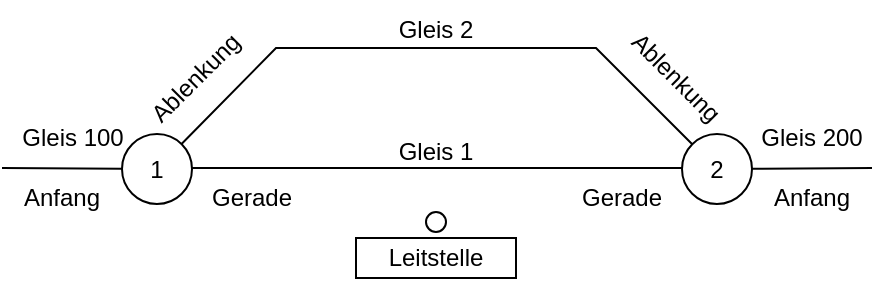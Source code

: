 <mxfile version="24.0.3" type="github">
  <diagram name="Page-1" id="6gWPEMETjJz6Jln8jHfX">
    <mxGraphModel dx="2058" dy="1103" grid="1" gridSize="10" guides="1" tooltips="1" connect="1" arrows="1" fold="1" page="1" pageScale="1" pageWidth="850" pageHeight="1100" math="0" shadow="0">
      <root>
        <mxCell id="0" />
        <mxCell id="1" parent="0" />
        <mxCell id="sM3u0f4Afnb12L3-TfQ_-14" value="Anfang" style="text;html=1;align=center;verticalAlign=middle;whiteSpace=wrap;rounded=0;" parent="1" vertex="1">
          <mxGeometry x="378" y="88" width="60" height="30" as="geometry" />
        </mxCell>
        <mxCell id="sM3u0f4Afnb12L3-TfQ_-10" value="Anfang" style="text;html=1;align=center;verticalAlign=middle;whiteSpace=wrap;rounded=0;" parent="1" vertex="1">
          <mxGeometry x="3" y="88" width="60" height="30" as="geometry" />
        </mxCell>
        <mxCell id="sM3u0f4Afnb12L3-TfQ_-1" value="" style="endArrow=none;html=1;rounded=0;" parent="1" edge="1">
          <mxGeometry width="50" height="50" relative="1" as="geometry">
            <mxPoint x="98" y="88" as="sourcePoint" />
            <mxPoint x="343" y="88" as="targetPoint" />
          </mxGeometry>
        </mxCell>
        <mxCell id="sM3u0f4Afnb12L3-TfQ_-2" value="" style="endArrow=none;html=1;rounded=0;" parent="1" source="sM3u0f4Afnb12L3-TfQ_-6" target="sM3u0f4Afnb12L3-TfQ_-7" edge="1">
          <mxGeometry width="50" height="50" relative="1" as="geometry">
            <mxPoint x="100" y="68" as="sourcePoint" />
            <mxPoint x="340" y="68" as="targetPoint" />
            <Array as="points">
              <mxPoint x="140" y="28" />
              <mxPoint x="300" y="28" />
            </Array>
          </mxGeometry>
        </mxCell>
        <mxCell id="sM3u0f4Afnb12L3-TfQ_-3" value="" style="endArrow=none;html=1;rounded=0;exitX=0;exitY=0;exitDx=0;exitDy=0;" parent="1" source="sM3u0f4Afnb12L3-TfQ_-10" target="sM3u0f4Afnb12L3-TfQ_-6" edge="1">
          <mxGeometry width="50" height="50" relative="1" as="geometry">
            <mxPoint x="40" y="88" as="sourcePoint" />
            <mxPoint x="40" y="88" as="targetPoint" />
          </mxGeometry>
        </mxCell>
        <mxCell id="sM3u0f4Afnb12L3-TfQ_-4" value="" style="endArrow=none;html=1;rounded=0;entryX=1;entryY=0;entryDx=0;entryDy=0;" parent="1" source="sM3u0f4Afnb12L3-TfQ_-7" target="sM3u0f4Afnb12L3-TfQ_-14" edge="1">
          <mxGeometry width="50" height="50" relative="1" as="geometry">
            <mxPoint x="410" y="86" as="sourcePoint" />
            <mxPoint x="400" y="88" as="targetPoint" />
          </mxGeometry>
        </mxCell>
        <mxCell id="sM3u0f4Afnb12L3-TfQ_-6" value="1" style="ellipse;whiteSpace=wrap;html=1;aspect=fixed;" parent="1" vertex="1">
          <mxGeometry x="63" y="71" width="35" height="35" as="geometry" />
        </mxCell>
        <mxCell id="sM3u0f4Afnb12L3-TfQ_-7" value="2" style="ellipse;whiteSpace=wrap;html=1;aspect=fixed;" parent="1" vertex="1">
          <mxGeometry x="343" y="71" width="35" height="35" as="geometry" />
        </mxCell>
        <mxCell id="sM3u0f4Afnb12L3-TfQ_-11" value="Ablenkung" style="text;html=1;align=center;verticalAlign=middle;whiteSpace=wrap;rounded=0;rotation=-45;" parent="1" vertex="1">
          <mxGeometry x="70" y="28" width="60" height="30" as="geometry" />
        </mxCell>
        <mxCell id="sM3u0f4Afnb12L3-TfQ_-12" value="Gerade" style="text;html=1;align=center;verticalAlign=middle;whiteSpace=wrap;rounded=0;" parent="1" vertex="1">
          <mxGeometry x="98" y="88" width="60" height="30" as="geometry" />
        </mxCell>
        <mxCell id="sM3u0f4Afnb12L3-TfQ_-13" value="Gerade" style="text;html=1;align=center;verticalAlign=middle;whiteSpace=wrap;rounded=0;" parent="1" vertex="1">
          <mxGeometry x="283" y="88" width="60" height="30" as="geometry" />
        </mxCell>
        <mxCell id="sM3u0f4Afnb12L3-TfQ_-15" value="Ablenkung" style="text;html=1;align=center;verticalAlign=middle;whiteSpace=wrap;rounded=0;rotation=45;" parent="1" vertex="1">
          <mxGeometry x="310" y="28" width="60" height="30" as="geometry" />
        </mxCell>
        <mxCell id="ISOry_faHnK0qy785eYx-1" value="Gleis 1" style="text;html=1;align=center;verticalAlign=middle;whiteSpace=wrap;rounded=0;" parent="1" vertex="1">
          <mxGeometry x="190" y="65" width="60" height="30" as="geometry" />
        </mxCell>
        <mxCell id="ISOry_faHnK0qy785eYx-2" value="Gleis 2" style="text;html=1;align=center;verticalAlign=middle;whiteSpace=wrap;rounded=0;" parent="1" vertex="1">
          <mxGeometry x="190" y="4" width="60" height="30" as="geometry" />
        </mxCell>
        <mxCell id="-zthtD0BzeRYrleFw7-B-1" value="" style="ellipse;whiteSpace=wrap;html=1;aspect=fixed;" vertex="1" parent="1">
          <mxGeometry x="215" y="110" width="10" height="10" as="geometry" />
        </mxCell>
        <mxCell id="-zthtD0BzeRYrleFw7-B-2" value="Leitstelle" style="rounded=0;whiteSpace=wrap;html=1;" vertex="1" parent="1">
          <mxGeometry x="180" y="123" width="80" height="20" as="geometry" />
        </mxCell>
        <mxCell id="-zthtD0BzeRYrleFw7-B-3" value="Gleis 100" style="text;html=1;align=center;verticalAlign=middle;resizable=0;points=[];autosize=1;strokeColor=none;fillColor=none;" vertex="1" parent="1">
          <mxGeometry x="3" y="58" width="70" height="30" as="geometry" />
        </mxCell>
        <mxCell id="-zthtD0BzeRYrleFw7-B-4" value="Gleis 200" style="text;html=1;align=center;verticalAlign=middle;whiteSpace=wrap;rounded=0;" vertex="1" parent="1">
          <mxGeometry x="378" y="58" width="60" height="30" as="geometry" />
        </mxCell>
      </root>
    </mxGraphModel>
  </diagram>
</mxfile>
